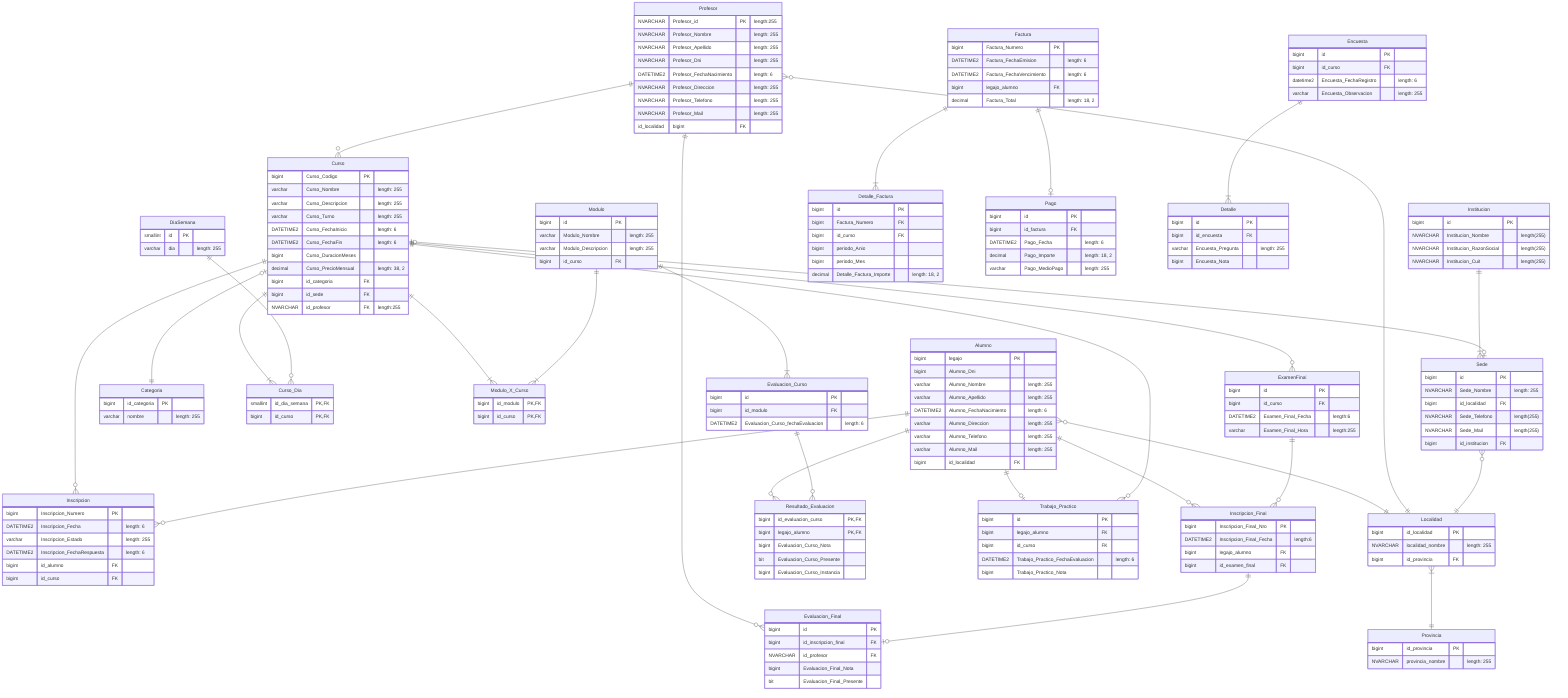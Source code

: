 %% TODO: DECIDIR CÓMO TOMAMOS EL LEGAJO

erDiagram
  %% Entidad Intermedia Alumno-Curso
  Inscripcion {
    bigint Inscripcion_Numero PK
    DATETIME2 Inscripcion_Fecha "length: 6"
    %% Constraint de CHECK("pendiente", "aprobada", "rechazada")
    varchar Inscripcion_Estado "length: 255"
    DATETIME2 Inscripcion_FechaRespuesta "length: 6"
    bigint id_alumno FK
    bigint id_curso FK
  }

  %% Tabla Maestra  Alumno
  Alumno {
    bigint legajo PK
    bigint Alumno_Dni
    varchar Alumno_Nombre "length: 255"
    varchar Alumno_Apellido "length: 255"
    DATETIME2 Alumno_FechaNacimiento "length: 6"
    varchar Alumno_Direccion "length: 255"
    varchar Alumno_Telefono "length: 255"
    varchar Alumno_Mail "length: 255"
    bigint id_localidad FK
  }

  %% Tabla Maestra Curso
    Curso {
    bigint Curso_Codigo PK
    varchar Curso_Nombre "length: 255"
    varchar Curso_Descripcion "length: 255"
    %% Tomamos como que un Curso se dicta en un solo Turno (en la tabla maestra no hay cursos que se dicten en dos turnos)
    %% Constraint de CHECK("mañana", "tarde", "noche")
    varchar Curso_Turno "length: 255"
    DATETIME2 Curso_FechaInicio "length: 6"
    DATETIME2 Curso_FechaFin "length: 6"
    %%DURACIONMESES ES CALCULABLE CON LAS FECHA_INICIO Y FECHA_FIN, pero viene de la Tabla Maestra
    bigint Curso_DuracionMeses
    decimal Curso_PrecioMensual "length: 38, 2"
    bigint id_categoria FK
    bigint id_sede FK
    NVARCHAR id_profesor FK "length:255"
  }

  %% Tablas Paramétricas de Curso
  Categoria {
    bigint id_categoria PK
    varchar nombre "length: 255"
  }

  DiaSemana{
    smallint id PK
    %% Constraint de CHECK("Lunes", "Martes", "Miércoles", "Jueves", "Viernes", "Sábado", "Domingo")
    varchar dia "length: 255"
  }

  %% No se considera un historial de horarios que tuvo un Curso
  Curso_Dia{
    smallint id_dia_semana PK, FK
    bigint id_curso PK, FK
  }

  %% Documentación: la idea del precio histórico es tener el precio de lista vigente en un momento dado, independientemente de si alguien lo pagó o no
  %% Lo saco por ahora ya que se considera que con que la factura tenga el precio que se cobró alcanza
  %% Precio_Historico{
  %%   bigint id PK
  %%   bigint id_curso FK
  %%   decimal Curso_PrecioMensual "length:38, 2"
  %%   %% Sólo la fecha de inicio de vigencia
  %%   DATETIME2 fecha_vigencia_desde "length:6"
  %% }

  Modulo_X_Curso{
    bigint id_modulo PK, FK
    bigint id_curso PK, FK
  }

  Modulo {
    bigint id PK
    varchar Modulo_Nombre "length: 255"
    varchar Modulo_Descripcion "length: 255"
    bigint id_curso FK
  }

  %% Tabla Maestra Profesor
  Profesor {
    NVARCHAR Profesor_id PK "length:255"
    NVARCHAR Profesor_Nombre "length: 255"
    NVARCHAR Profesor_Apellido "length: 255"
    NVARCHAR Profesor_Dni "length: 255"
    DATETIME2 Profesor_FechaNacimiento "length: 6"
    NVARCHAR Profesor_Direccion "length: 255"
    NVARCHAR Profesor_Telefono "length: 255"
    NVARCHAR Profesor_Mail "length: 255"
    id_localidad bigint FK
  }

  %% Tabla Maestra  Sede
  Sede {
    %%AGREGADO id
    bigint id PK 
    NVARCHAR Sede_Nombre "length: 255"
    bigint id_localidad FK
    NVARCHAR Sede_Telefono "length(255)"
    NVARCHAR Sede_Mail "length(255)"
    bigint id_institucion FK
  }

  %% Tablas Paramétricas de Sede
  Localidad {
    bigint id_localidad PK
    NVARCHAR localidad_nombre "length: 255"
    bigint id_provincia FK
  }

  Provincia {
    bigint id_provincia PK
    NVARCHAR provincia_nombre "length: 255"
  }

  %% TABLA MAESTRA Institución
  Institucion{
    %% Usamos clave subrogada para no usar el alfanumérico CUIT como PK
    bigint id PK
    NVARCHAR Institucion_Nombre "length(255)"
    NVARCHAR Institucion_RazonSocial "length(255)"
    NVARCHAR Institucion_Cuit "length(255)" 
  }

  %% Tabla Maestra Evaluación de Curso: representa el evento de una evaluación
  Evaluacion_Curso{
    bigint id PK
    bigint id_modulo FK
    DATETIME2 Evaluacion_Curso_fechaEvaluacion "length: 6"
  }

  Resultado_Evaluacion{
    bigint id_evaluacion_curso PK, FK
    bigint legajo_alumno PK, FK
    %% NULLABLE si estuvo ausente
    bigint Evaluacion_Curso_Nota
    bit Evaluacion_Curso_Presente
    bigint Evaluacion_Curso_Instancia
  }

  %% Tabla Maestra Trabajo Práctico
  %% Se consideran TPs Individual
  Trabajo_Practico {
    %% Clave subrogada porque un alumno puede recursar en el mismo curso
    bigint id PK
    bigint legajo_alumno FK
    bigint id_curso FK
    DATETIME2 Trabajo_Practico_FechaEvaluacion "length: 6"
    bigint Trabajo_Practico_Nota
  }

  %% Tabla Maestra Examenes Finales
  ExamenFinal{
    bigint id PK
    bigint id_curso FK
    DATETIME2 Examen_Final_Fecha "length:6"
    varchar Examen_Final_Hora "length:255"
  }

  %% Entidad Intermedia: Evento de inscripción a un examen final de un alumno
  Inscripcion_Final{
    bigint Inscripcion_Final_Nro PK
    DATETIME2 Inscripcion_Final_Fecha "length:6"
    bigint legajo_alumno FK
    bigint id_examen_final FK
  }

  %% Tabla Transaccional Evaluación Final: es el resultado del examen final
  Evaluacion_Final{
    bigint id PK
    bigint id_inscripcion_final FK
    NVARCHAR id_profesor FK
    %% NULLABLE si estuvo ausente
    bigint Evaluacion_Final_Nota
    bit Evaluacion_Final_Presente
  }

  %% Tabla Transaccional Factura
  Factura{
    bigint Factura_Numero PK
    DATETIME2 Factura_FechaEmision "length: 6"
    DATETIME2 Factura_FechaVencimiento "length: 6"
    bigint legajo_alumno FK
    decimal Factura_Total "length: 18, 2"
  }

  Detalle_Factura{
    %% TODO: está bien tener una clave subrogada?
    bigint id PK
    bigint Factura_Numero FK
    bigint id_curso FK
    bigint periodo_Anio
    bigint periodo_Mes
    decimal Detalle_Factura_Importe "length: 18, 2"
  }

  %% Tabla Transaccional Pago:  registrar y gestionar los pagos de los alumnos.
  Pago {
    bigint id PK
    bigint id_factura FK
    DATETIME2 Pago_Fecha "length: 6"
    decimal Pago_Importe "length: 18, 2"
    %% Documentación: el paso se realiza por un único medio de pago
    %% Documentación: se puede añadir una constraint de CHECK("efectivo", "tarjeta", "transferencia"), etc.
    varchar Pago_MedioPago "length: 255"
  }

  %% Tabla Encuesta
  Encuesta {
    bigint id PK
    bigint id_curso FK
    datetime2 Encuesta_FechaRegistro "length: 6"
    varchar Encuesta_Observacion "length: 255"
  }

  %% Documentación: hay preguntas predefinidas? Si hubiesen preguntas predefinidas se tendría que crear la tabla Pregunta
  Detalle {
    bigint id PK
    bigint id_encuesta FK
    varchar Encuesta_Pregunta "length: 255"
    %% Documentación: Añadir constraint de CHECK(nota <= 10 AND nota >= 1)
    bigint Encuesta_Nota
  }

%% Relaciones de la Tabla Alumno
Alumno }o--|| Localidad: ""

%% Relaciones de la Tabla Profesor
Profesor }o--|| Localidad: ""

%% Relaciones de la Tabla Sede
Sede }o--|| Localidad: ""
Localidad }|--|| Provincia: ""
Institucion ||--|{ Sede: ""

%% Relaciones de la Tabla Curso
Curso |o--o| Sede: ""
Curso |o--|| Categoria: ""
Curso ||--|{ Curso_Dia: ""
Profesor ||--o{ Curso: ""
Curso ||--|{ Modulo_X_Curso: ""
Modulo ||--|{ Modulo_X_Curso: ""

DiaSemana ||--o{ Curso_Dia: ""
%% Curso ||--|{ Precio_Historico: ""

%% Entidad Intermedia: Inscripción
Curso ||--o{ Inscripcion: ""
Alumno ||--o{ Inscripcion: ""

%% Tabla Maestra Evaluación de Modulos de un Curso
%% La instancia de evaluación del modulo de un curso es en particular para ese modelo del curso.
%% Claramente que pueden darse casos de que 2 fechas instancia de evaluación de un modelo de 2 cursos diferentes coincidan
Modulo ||--|{ Evaluacion_Curso: ""
Alumno ||--o{ Resultado_Evaluacion: ""
Evaluacion_Curso ||--o{ Resultado_Evaluacion: ""

%% Tabla Maestra Trabajo Práctico
Alumno ||--o| Trabajo_Practico: ""
Curso ||--o{ Trabajo_Practico: ""

%% Entidad Intermedia: Inscripción a Examen Final
Alumno ||--o{ Inscripcion_Final: ""
ExamenFinal ||--o{ Inscripcion_Final: ""
Curso ||--o{ ExamenFinal: ""

Profesor ||--o{ Evaluacion_Final: ""
Inscripcion_Final ||--o| Evaluacion_Final: ""

%% Entidad Transaccional Factura
Factura ||--|{ Detalle_Factura: ""
%% Documentación: duda, se considera que el pago de la factura se realiza en su totalidad y no en cuotas o una parte por un medio de pago y otra por otra?
%% Por ahora se considera la relación 1:1
Factura ||--o| Pago: ""

%% Tabla Encuesta
Encuesta ||--|{ Detalle: ""